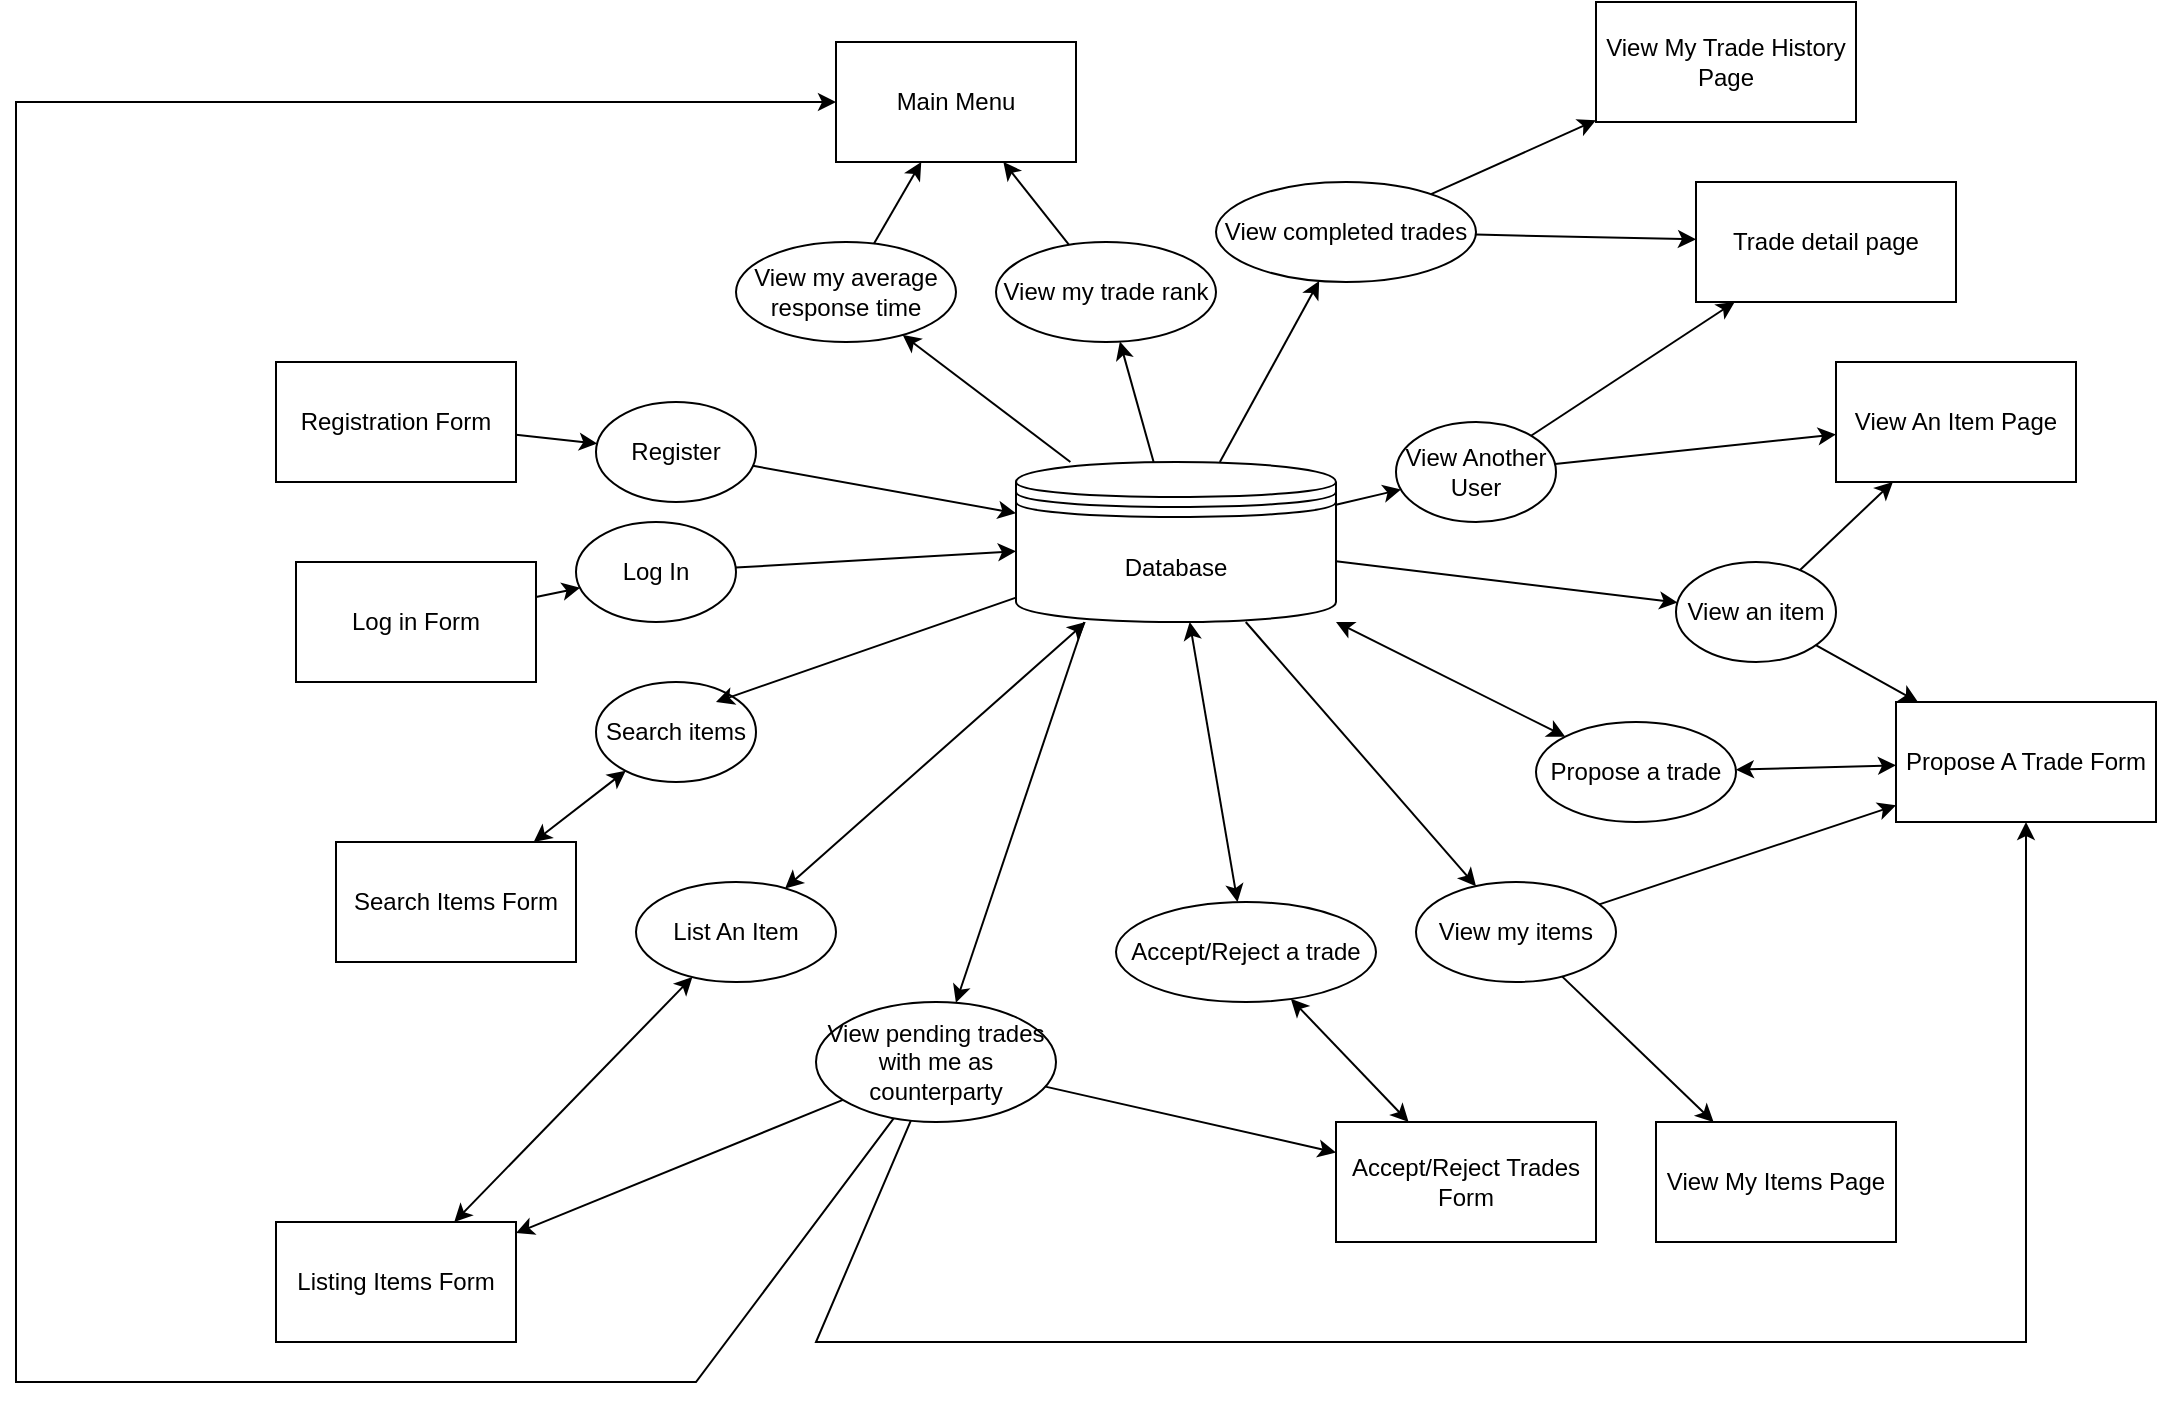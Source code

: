 <mxfile version="18.2.1" type="github">
  <diagram id="C5RBs43oDa-KdzZeNtuy" name="Page-1">
    <mxGraphModel dx="2132" dy="741" grid="1" gridSize="10" guides="0" tooltips="1" connect="1" arrows="1" fold="1" page="1" pageScale="1" pageWidth="827" pageHeight="1169" math="0" shadow="0">
      <root>
        <mxCell id="WIyWlLk6GJQsqaUBKTNV-0" />
        <mxCell id="WIyWlLk6GJQsqaUBKTNV-1" parent="WIyWlLk6GJQsqaUBKTNV-0" />
        <mxCell id="o74IPU1HKzuYtafmRivG-0" value="Database" style="shape=datastore;whiteSpace=wrap;html=1;" parent="WIyWlLk6GJQsqaUBKTNV-1" vertex="1">
          <mxGeometry x="210" y="240" width="160" height="80" as="geometry" />
        </mxCell>
        <mxCell id="o74IPU1HKzuYtafmRivG-1" value="Log in Form" style="rounded=0;whiteSpace=wrap;html=1;" parent="WIyWlLk6GJQsqaUBKTNV-1" vertex="1">
          <mxGeometry x="-150" y="290" width="120" height="60" as="geometry" />
        </mxCell>
        <mxCell id="o74IPU1HKzuYtafmRivG-2" value="Registration Form" style="rounded=0;whiteSpace=wrap;html=1;" parent="WIyWlLk6GJQsqaUBKTNV-1" vertex="1">
          <mxGeometry x="-160" y="190" width="120" height="60" as="geometry" />
        </mxCell>
        <mxCell id="o74IPU1HKzuYtafmRivG-4" value="Main Menu" style="rounded=0;whiteSpace=wrap;html=1;" parent="WIyWlLk6GJQsqaUBKTNV-1" vertex="1">
          <mxGeometry x="120" y="30" width="120" height="60" as="geometry" />
        </mxCell>
        <mxCell id="o74IPU1HKzuYtafmRivG-5" value="Listing Items Form" style="rounded=0;whiteSpace=wrap;html=1;" parent="WIyWlLk6GJQsqaUBKTNV-1" vertex="1">
          <mxGeometry x="-160" y="620" width="120" height="60" as="geometry" />
        </mxCell>
        <mxCell id="o74IPU1HKzuYtafmRivG-6" value="View My Items Page" style="rounded=0;whiteSpace=wrap;html=1;" parent="WIyWlLk6GJQsqaUBKTNV-1" vertex="1">
          <mxGeometry x="530" y="570" width="120" height="60" as="geometry" />
        </mxCell>
        <mxCell id="o74IPU1HKzuYtafmRivG-7" value="Search Items Form" style="rounded=0;whiteSpace=wrap;html=1;" parent="WIyWlLk6GJQsqaUBKTNV-1" vertex="1">
          <mxGeometry x="-130" y="430" width="120" height="60" as="geometry" />
        </mxCell>
        <mxCell id="o74IPU1HKzuYtafmRivG-8" value="View An Item Page" style="rounded=0;whiteSpace=wrap;html=1;" parent="WIyWlLk6GJQsqaUBKTNV-1" vertex="1">
          <mxGeometry x="620" y="190" width="120" height="60" as="geometry" />
        </mxCell>
        <mxCell id="o74IPU1HKzuYtafmRivG-9" value="Propose A Trade Form" style="rounded=0;whiteSpace=wrap;html=1;" parent="WIyWlLk6GJQsqaUBKTNV-1" vertex="1">
          <mxGeometry x="650" y="360" width="130" height="60" as="geometry" />
        </mxCell>
        <mxCell id="o74IPU1HKzuYtafmRivG-10" value="Accept/Reject Trades Form" style="rounded=0;whiteSpace=wrap;html=1;" parent="WIyWlLk6GJQsqaUBKTNV-1" vertex="1">
          <mxGeometry x="370" y="570" width="130" height="60" as="geometry" />
        </mxCell>
        <mxCell id="o74IPU1HKzuYtafmRivG-11" value="View My Trade History Page" style="rounded=0;whiteSpace=wrap;html=1;" parent="WIyWlLk6GJQsqaUBKTNV-1" vertex="1">
          <mxGeometry x="500" y="10" width="130" height="60" as="geometry" />
        </mxCell>
        <mxCell id="o74IPU1HKzuYtafmRivG-12" value="List An Item" style="ellipse;whiteSpace=wrap;html=1;" parent="WIyWlLk6GJQsqaUBKTNV-1" vertex="1">
          <mxGeometry x="20" y="450" width="100" height="50" as="geometry" />
        </mxCell>
        <mxCell id="o74IPU1HKzuYtafmRivG-13" value="Log In" style="ellipse;whiteSpace=wrap;html=1;" parent="WIyWlLk6GJQsqaUBKTNV-1" vertex="1">
          <mxGeometry x="-10" y="270" width="80" height="50" as="geometry" />
        </mxCell>
        <mxCell id="o74IPU1HKzuYtafmRivG-14" value="Register" style="ellipse;whiteSpace=wrap;html=1;" parent="WIyWlLk6GJQsqaUBKTNV-1" vertex="1">
          <mxGeometry y="210" width="80" height="50" as="geometry" />
        </mxCell>
        <mxCell id="o74IPU1HKzuYtafmRivG-15" value="View my average response time" style="ellipse;whiteSpace=wrap;html=1;" parent="WIyWlLk6GJQsqaUBKTNV-1" vertex="1">
          <mxGeometry x="70" y="130" width="110" height="50" as="geometry" />
        </mxCell>
        <mxCell id="o74IPU1HKzuYtafmRivG-17" value="View my trade rank" style="ellipse;whiteSpace=wrap;html=1;" parent="WIyWlLk6GJQsqaUBKTNV-1" vertex="1">
          <mxGeometry x="200" y="130" width="110" height="50" as="geometry" />
        </mxCell>
        <mxCell id="o74IPU1HKzuYtafmRivG-18" value="" style="endArrow=classic;html=1;rounded=0;" parent="WIyWlLk6GJQsqaUBKTNV-1" source="o74IPU1HKzuYtafmRivG-1" target="o74IPU1HKzuYtafmRivG-13" edge="1">
          <mxGeometry width="50" height="50" relative="1" as="geometry">
            <mxPoint x="290" y="420" as="sourcePoint" />
            <mxPoint x="340" y="370" as="targetPoint" />
          </mxGeometry>
        </mxCell>
        <mxCell id="o74IPU1HKzuYtafmRivG-19" value="" style="endArrow=classic;html=1;rounded=0;" parent="WIyWlLk6GJQsqaUBKTNV-1" source="o74IPU1HKzuYtafmRivG-13" target="o74IPU1HKzuYtafmRivG-0" edge="1">
          <mxGeometry width="50" height="50" relative="1" as="geometry">
            <mxPoint x="-143.04" y="113" as="sourcePoint" />
            <mxPoint x="4" y="295" as="targetPoint" />
          </mxGeometry>
        </mxCell>
        <mxCell id="o74IPU1HKzuYtafmRivG-20" value="" style="endArrow=classic;html=1;rounded=0;" parent="WIyWlLk6GJQsqaUBKTNV-1" target="o74IPU1HKzuYtafmRivG-0" edge="1" source="o74IPU1HKzuYtafmRivG-14">
          <mxGeometry width="50" height="50" relative="1" as="geometry">
            <mxPoint x="110.004" y="233.414" as="sourcePoint" />
            <mxPoint x="280.46" y="216.592" as="targetPoint" />
          </mxGeometry>
        </mxCell>
        <mxCell id="o74IPU1HKzuYtafmRivG-21" value="" style="endArrow=classic;html=1;rounded=0;" parent="WIyWlLk6GJQsqaUBKTNV-1" source="o74IPU1HKzuYtafmRivG-2" target="o74IPU1HKzuYtafmRivG-14" edge="1">
          <mxGeometry width="50" height="50" relative="1" as="geometry">
            <mxPoint x="120.004" y="243.414" as="sourcePoint" />
            <mxPoint x="250" y="280" as="targetPoint" />
          </mxGeometry>
        </mxCell>
        <mxCell id="o74IPU1HKzuYtafmRivG-23" value="" style="endArrow=classic;html=1;rounded=0;" parent="WIyWlLk6GJQsqaUBKTNV-1" source="o74IPU1HKzuYtafmRivG-0" target="o74IPU1HKzuYtafmRivG-15" edge="1">
          <mxGeometry width="50" height="50" relative="1" as="geometry">
            <mxPoint x="290" y="420" as="sourcePoint" />
            <mxPoint x="340" y="370" as="targetPoint" />
          </mxGeometry>
        </mxCell>
        <mxCell id="o74IPU1HKzuYtafmRivG-25" value="" style="endArrow=classic;html=1;rounded=0;" parent="WIyWlLk6GJQsqaUBKTNV-1" source="o74IPU1HKzuYtafmRivG-0" target="o74IPU1HKzuYtafmRivG-17" edge="1">
          <mxGeometry width="50" height="50" relative="1" as="geometry">
            <mxPoint x="263.5" y="257" as="sourcePoint" />
            <mxPoint x="270" y="210" as="targetPoint" />
          </mxGeometry>
        </mxCell>
        <mxCell id="o74IPU1HKzuYtafmRivG-26" value="" style="endArrow=classic;html=1;rounded=0;" parent="WIyWlLk6GJQsqaUBKTNV-1" source="o74IPU1HKzuYtafmRivG-17" target="o74IPU1HKzuYtafmRivG-4" edge="1">
          <mxGeometry width="50" height="50" relative="1" as="geometry">
            <mxPoint x="314.98" y="250.98" as="sourcePoint" />
            <mxPoint x="397.96" y="181" as="targetPoint" />
          </mxGeometry>
        </mxCell>
        <mxCell id="o74IPU1HKzuYtafmRivG-27" value="" style="endArrow=classic;html=1;rounded=0;" parent="WIyWlLk6GJQsqaUBKTNV-1" source="x8BwHaMVfNew8SeLpkJA-2" target="o74IPU1HKzuYtafmRivG-4" edge="1">
          <mxGeometry width="50" height="50" relative="1" as="geometry">
            <mxPoint x="-310" y="60" as="sourcePoint" />
            <mxPoint x="260" y="100" as="targetPoint" />
            <Array as="points">
              <mxPoint x="50" y="700" />
              <mxPoint x="-290" y="700" />
              <mxPoint x="-290" y="60" />
            </Array>
          </mxGeometry>
        </mxCell>
        <mxCell id="o74IPU1HKzuYtafmRivG-28" value="" style="endArrow=classic;html=1;rounded=0;" parent="WIyWlLk6GJQsqaUBKTNV-1" source="o74IPU1HKzuYtafmRivG-15" target="o74IPU1HKzuYtafmRivG-4" edge="1">
          <mxGeometry width="50" height="50" relative="1" as="geometry">
            <mxPoint x="263.04" y="147" as="sourcePoint" />
            <mxPoint x="259.96" y="111.02" as="targetPoint" />
          </mxGeometry>
        </mxCell>
        <mxCell id="o74IPU1HKzuYtafmRivG-31" value="View my items" style="ellipse;whiteSpace=wrap;html=1;" parent="WIyWlLk6GJQsqaUBKTNV-1" vertex="1">
          <mxGeometry x="410" y="450" width="100" height="50" as="geometry" />
        </mxCell>
        <mxCell id="o74IPU1HKzuYtafmRivG-32" value="" style="endArrow=classic;html=1;rounded=0;" parent="WIyWlLk6GJQsqaUBKTNV-1" source="o74IPU1HKzuYtafmRivG-0" target="o74IPU1HKzuYtafmRivG-31" edge="1">
          <mxGeometry width="50" height="50" relative="1" as="geometry">
            <mxPoint x="455.117" y="206.684" as="sourcePoint" />
            <mxPoint x="339.01" y="307.96" as="targetPoint" />
          </mxGeometry>
        </mxCell>
        <mxCell id="o74IPU1HKzuYtafmRivG-33" value="" style="endArrow=classic;html=1;rounded=0;" parent="WIyWlLk6GJQsqaUBKTNV-1" source="o74IPU1HKzuYtafmRivG-31" target="o74IPU1HKzuYtafmRivG-6" edge="1">
          <mxGeometry width="50" height="50" relative="1" as="geometry">
            <mxPoint x="340" y="320" as="sourcePoint" />
            <mxPoint x="620" y="205" as="targetPoint" />
          </mxGeometry>
        </mxCell>
        <mxCell id="o74IPU1HKzuYtafmRivG-35" value="Search items" style="ellipse;whiteSpace=wrap;html=1;" parent="WIyWlLk6GJQsqaUBKTNV-1" vertex="1">
          <mxGeometry y="350" width="80" height="50" as="geometry" />
        </mxCell>
        <mxCell id="o74IPU1HKzuYtafmRivG-37" value="" style="endArrow=classic;startArrow=classic;html=1;rounded=0;" parent="WIyWlLk6GJQsqaUBKTNV-1" source="o74IPU1HKzuYtafmRivG-7" target="o74IPU1HKzuYtafmRivG-35" edge="1">
          <mxGeometry width="50" height="50" relative="1" as="geometry">
            <mxPoint x="270" y="420" as="sourcePoint" />
            <mxPoint x="320" y="370" as="targetPoint" />
          </mxGeometry>
        </mxCell>
        <mxCell id="o74IPU1HKzuYtafmRivG-38" value="" style="endArrow=classic;html=1;rounded=0;" parent="WIyWlLk6GJQsqaUBKTNV-1" source="o74IPU1HKzuYtafmRivG-0" edge="1">
          <mxGeometry width="50" height="50" relative="1" as="geometry">
            <mxPoint x="270" y="420" as="sourcePoint" />
            <mxPoint x="60" y="360" as="targetPoint" />
          </mxGeometry>
        </mxCell>
        <mxCell id="o74IPU1HKzuYtafmRivG-39" value="" style="endArrow=classic;startArrow=classic;html=1;rounded=0;" parent="WIyWlLk6GJQsqaUBKTNV-1" source="o74IPU1HKzuYtafmRivG-12" edge="1" target="o74IPU1HKzuYtafmRivG-5">
          <mxGeometry width="50" height="50" relative="1" as="geometry">
            <mxPoint x="400" y="150" as="sourcePoint" />
            <mxPoint x="450" y="100" as="targetPoint" />
          </mxGeometry>
        </mxCell>
        <mxCell id="o74IPU1HKzuYtafmRivG-40" value="" style="endArrow=classic;startArrow=classic;html=1;rounded=0;" parent="WIyWlLk6GJQsqaUBKTNV-1" source="o74IPU1HKzuYtafmRivG-0" target="o74IPU1HKzuYtafmRivG-12" edge="1">
          <mxGeometry width="50" height="50" relative="1" as="geometry">
            <mxPoint x="370" y="240" as="sourcePoint" />
            <mxPoint x="394" y="180" as="targetPoint" />
          </mxGeometry>
        </mxCell>
        <mxCell id="o74IPU1HKzuYtafmRivG-41" value="View an item" style="ellipse;whiteSpace=wrap;html=1;" parent="WIyWlLk6GJQsqaUBKTNV-1" vertex="1">
          <mxGeometry x="540" y="290" width="80" height="50" as="geometry" />
        </mxCell>
        <mxCell id="o74IPU1HKzuYtafmRivG-42" value="" style="endArrow=classic;html=1;rounded=0;" parent="WIyWlLk6GJQsqaUBKTNV-1" source="o74IPU1HKzuYtafmRivG-0" target="o74IPU1HKzuYtafmRivG-41" edge="1">
          <mxGeometry width="50" height="50" relative="1" as="geometry">
            <mxPoint x="240" y="306" as="sourcePoint" />
            <mxPoint x="280" y="390" as="targetPoint" />
          </mxGeometry>
        </mxCell>
        <mxCell id="o74IPU1HKzuYtafmRivG-43" value="" style="endArrow=classic;html=1;rounded=0;" parent="WIyWlLk6GJQsqaUBKTNV-1" source="o74IPU1HKzuYtafmRivG-41" target="o74IPU1HKzuYtafmRivG-8" edge="1">
          <mxGeometry width="50" height="50" relative="1" as="geometry">
            <mxPoint x="180" y="390" as="sourcePoint" />
            <mxPoint x="200" y="360" as="targetPoint" />
          </mxGeometry>
        </mxCell>
        <mxCell id="o74IPU1HKzuYtafmRivG-44" value="" style="endArrow=classic;startArrow=classic;html=1;rounded=0;" parent="WIyWlLk6GJQsqaUBKTNV-1" source="o74IPU1HKzuYtafmRivG-45" target="o74IPU1HKzuYtafmRivG-0" edge="1">
          <mxGeometry width="50" height="50" relative="1" as="geometry">
            <mxPoint x="325" y="380" as="sourcePoint" />
            <mxPoint x="325" y="320" as="targetPoint" />
          </mxGeometry>
        </mxCell>
        <mxCell id="o74IPU1HKzuYtafmRivG-45" value="Propose a trade" style="ellipse;whiteSpace=wrap;html=1;" parent="WIyWlLk6GJQsqaUBKTNV-1" vertex="1">
          <mxGeometry x="470" y="370" width="100" height="50" as="geometry" />
        </mxCell>
        <mxCell id="o74IPU1HKzuYtafmRivG-47" value="" style="endArrow=classic;startArrow=classic;html=1;rounded=0;" parent="WIyWlLk6GJQsqaUBKTNV-1" source="o74IPU1HKzuYtafmRivG-45" target="o74IPU1HKzuYtafmRivG-9" edge="1">
          <mxGeometry width="50" height="50" relative="1" as="geometry">
            <mxPoint x="100" y="440" as="sourcePoint" />
            <mxPoint x="335" y="330" as="targetPoint" />
          </mxGeometry>
        </mxCell>
        <mxCell id="o74IPU1HKzuYtafmRivG-48" value="Accept/Reject a trade" style="ellipse;whiteSpace=wrap;html=1;" parent="WIyWlLk6GJQsqaUBKTNV-1" vertex="1">
          <mxGeometry x="260" y="460" width="130" height="50" as="geometry" />
        </mxCell>
        <mxCell id="o74IPU1HKzuYtafmRivG-50" value="" style="endArrow=classic;startArrow=classic;html=1;rounded=0;" parent="WIyWlLk6GJQsqaUBKTNV-1" source="o74IPU1HKzuYtafmRivG-10" target="o74IPU1HKzuYtafmRivG-48" edge="1">
          <mxGeometry width="50" height="50" relative="1" as="geometry">
            <mxPoint x="415.462" y="348.814" as="sourcePoint" />
            <mxPoint x="363.04" y="331.04" as="targetPoint" />
          </mxGeometry>
        </mxCell>
        <mxCell id="o74IPU1HKzuYtafmRivG-51" value="View completed trades" style="ellipse;whiteSpace=wrap;html=1;" parent="WIyWlLk6GJQsqaUBKTNV-1" vertex="1">
          <mxGeometry x="310" y="100" width="130" height="50" as="geometry" />
        </mxCell>
        <mxCell id="o74IPU1HKzuYtafmRivG-53" value="" style="endArrow=classic;startArrow=classic;html=1;rounded=0;" parent="WIyWlLk6GJQsqaUBKTNV-1" source="o74IPU1HKzuYtafmRivG-48" target="o74IPU1HKzuYtafmRivG-0" edge="1">
          <mxGeometry width="50" height="50" relative="1" as="geometry">
            <mxPoint x="500" y="315" as="sourcePoint" />
            <mxPoint x="400" y="306" as="targetPoint" />
          </mxGeometry>
        </mxCell>
        <mxCell id="o74IPU1HKzuYtafmRivG-56" value="Trade detail page" style="rounded=0;whiteSpace=wrap;html=1;" parent="WIyWlLk6GJQsqaUBKTNV-1" vertex="1">
          <mxGeometry x="550" y="100" width="130" height="60" as="geometry" />
        </mxCell>
        <mxCell id="o74IPU1HKzuYtafmRivG-57" value="" style="endArrow=classic;html=1;rounded=0;" parent="WIyWlLk6GJQsqaUBKTNV-1" source="o74IPU1HKzuYtafmRivG-0" target="o74IPU1HKzuYtafmRivG-51" edge="1">
          <mxGeometry width="50" height="50" relative="1" as="geometry">
            <mxPoint x="250" y="420" as="sourcePoint" />
            <mxPoint x="470" y="310" as="targetPoint" />
          </mxGeometry>
        </mxCell>
        <mxCell id="o74IPU1HKzuYtafmRivG-62" value="" style="endArrow=classic;html=1;rounded=0;" parent="WIyWlLk6GJQsqaUBKTNV-1" source="o74IPU1HKzuYtafmRivG-51" target="o74IPU1HKzuYtafmRivG-11" edge="1">
          <mxGeometry width="50" height="50" relative="1" as="geometry">
            <mxPoint x="400" y="306" as="sourcePoint" />
            <mxPoint x="491.04" y="318.5" as="targetPoint" />
          </mxGeometry>
        </mxCell>
        <mxCell id="o74IPU1HKzuYtafmRivG-63" value="" style="endArrow=classic;html=1;rounded=0;" parent="WIyWlLk6GJQsqaUBKTNV-1" source="o74IPU1HKzuYtafmRivG-51" target="o74IPU1HKzuYtafmRivG-56" edge="1">
          <mxGeometry width="50" height="50" relative="1" as="geometry">
            <mxPoint x="620" y="325" as="sourcePoint" />
            <mxPoint x="680" y="325" as="targetPoint" />
          </mxGeometry>
        </mxCell>
        <mxCell id="o74IPU1HKzuYtafmRivG-64" value="View Another User" style="ellipse;whiteSpace=wrap;html=1;" parent="WIyWlLk6GJQsqaUBKTNV-1" vertex="1">
          <mxGeometry x="400" y="220" width="80" height="50" as="geometry" />
        </mxCell>
        <mxCell id="o74IPU1HKzuYtafmRivG-65" value="" style="endArrow=classic;html=1;rounded=0;" parent="WIyWlLk6GJQsqaUBKTNV-1" source="o74IPU1HKzuYtafmRivG-0" target="o74IPU1HKzuYtafmRivG-64" edge="1">
          <mxGeometry width="50" height="50" relative="1" as="geometry">
            <mxPoint x="275.04" y="330" as="sourcePoint" />
            <mxPoint x="140" y="390" as="targetPoint" />
          </mxGeometry>
        </mxCell>
        <mxCell id="o74IPU1HKzuYtafmRivG-66" value="" style="endArrow=classic;html=1;rounded=0;" parent="WIyWlLk6GJQsqaUBKTNV-1" source="o74IPU1HKzuYtafmRivG-64" target="o74IPU1HKzuYtafmRivG-8" edge="1">
          <mxGeometry width="50" height="50" relative="1" as="geometry">
            <mxPoint x="287.04" y="331.04" as="sourcePoint" />
            <mxPoint x="253.345" y="391.432" as="targetPoint" />
          </mxGeometry>
        </mxCell>
        <mxCell id="o74IPU1HKzuYtafmRivG-67" value="" style="endArrow=classic;html=1;rounded=0;" parent="WIyWlLk6GJQsqaUBKTNV-1" source="o74IPU1HKzuYtafmRivG-64" target="o74IPU1HKzuYtafmRivG-56" edge="1">
          <mxGeometry width="50" height="50" relative="1" as="geometry">
            <mxPoint x="212.856" y="433.362" as="sourcePoint" />
            <mxPoint x="104" y="507" as="targetPoint" />
          </mxGeometry>
        </mxCell>
        <mxCell id="x8BwHaMVfNew8SeLpkJA-2" value="View pending trades with me as counterparty" style="ellipse;whiteSpace=wrap;html=1;" vertex="1" parent="WIyWlLk6GJQsqaUBKTNV-1">
          <mxGeometry x="110" y="510" width="120" height="60" as="geometry" />
        </mxCell>
        <mxCell id="x8BwHaMVfNew8SeLpkJA-3" value="" style="endArrow=classic;html=1;rounded=0;exitX=0.213;exitY=1;exitDx=0;exitDy=0;exitPerimeter=0;" edge="1" parent="WIyWlLk6GJQsqaUBKTNV-1" source="o74IPU1HKzuYtafmRivG-0" target="x8BwHaMVfNew8SeLpkJA-2">
          <mxGeometry width="50" height="50" relative="1" as="geometry">
            <mxPoint x="303.902" y="330" as="sourcePoint" />
            <mxPoint x="317.565" y="470.046" as="targetPoint" />
          </mxGeometry>
        </mxCell>
        <mxCell id="x8BwHaMVfNew8SeLpkJA-4" value="" style="endArrow=classic;html=1;rounded=0;" edge="1" parent="WIyWlLk6GJQsqaUBKTNV-1" source="o74IPU1HKzuYtafmRivG-41" target="o74IPU1HKzuYtafmRivG-9">
          <mxGeometry width="50" height="50" relative="1" as="geometry">
            <mxPoint x="360.76" y="420" as="sourcePoint" />
            <mxPoint x="189.996" y="622.358" as="targetPoint" />
          </mxGeometry>
        </mxCell>
        <mxCell id="x8BwHaMVfNew8SeLpkJA-6" value="" style="endArrow=classic;html=1;rounded=0;" edge="1" parent="WIyWlLk6GJQsqaUBKTNV-1" source="x8BwHaMVfNew8SeLpkJA-2" target="o74IPU1HKzuYtafmRivG-5">
          <mxGeometry width="50" height="50" relative="1" as="geometry">
            <mxPoint x="18.986" y="569.996" as="sourcePoint" />
            <mxPoint x="-30.004" y="671.05" as="targetPoint" />
          </mxGeometry>
        </mxCell>
        <mxCell id="x8BwHaMVfNew8SeLpkJA-7" value="" style="endArrow=classic;html=1;rounded=0;" edge="1" parent="WIyWlLk6GJQsqaUBKTNV-1" source="x8BwHaMVfNew8SeLpkJA-2" target="o74IPU1HKzuYtafmRivG-9">
          <mxGeometry width="50" height="50" relative="1" as="geometry">
            <mxPoint x="24" y="584" as="sourcePoint" />
            <mxPoint x="-45" y="630" as="targetPoint" />
            <Array as="points">
              <mxPoint x="110" y="680" />
              <mxPoint x="715" y="680" />
            </Array>
          </mxGeometry>
        </mxCell>
        <mxCell id="x8BwHaMVfNew8SeLpkJA-8" value="" style="endArrow=classic;html=1;rounded=0;" edge="1" parent="WIyWlLk6GJQsqaUBKTNV-1" source="x8BwHaMVfNew8SeLpkJA-2" target="o74IPU1HKzuYtafmRivG-10">
          <mxGeometry width="50" height="50" relative="1" as="geometry">
            <mxPoint x="254.08" y="330" as="sourcePoint" />
            <mxPoint x="83.316" y="532.358" as="targetPoint" />
          </mxGeometry>
        </mxCell>
        <mxCell id="x8BwHaMVfNew8SeLpkJA-9" value="" style="endArrow=classic;html=1;rounded=0;" edge="1" parent="WIyWlLk6GJQsqaUBKTNV-1" source="o74IPU1HKzuYtafmRivG-31" target="o74IPU1HKzuYtafmRivG-9">
          <mxGeometry width="50" height="50" relative="1" as="geometry">
            <mxPoint x="270" y="400" as="sourcePoint" />
            <mxPoint x="320" y="350" as="targetPoint" />
          </mxGeometry>
        </mxCell>
      </root>
    </mxGraphModel>
  </diagram>
</mxfile>

